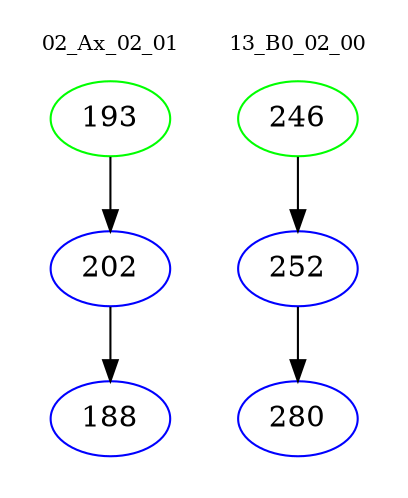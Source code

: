 digraph{
subgraph cluster_0 {
color = white
label = "02_Ax_02_01";
fontsize=10;
T0_193 [label="193", color="green"]
T0_193 -> T0_202 [color="black"]
T0_202 [label="202", color="blue"]
T0_202 -> T0_188 [color="black"]
T0_188 [label="188", color="blue"]
}
subgraph cluster_1 {
color = white
label = "13_B0_02_00";
fontsize=10;
T1_246 [label="246", color="green"]
T1_246 -> T1_252 [color="black"]
T1_252 [label="252", color="blue"]
T1_252 -> T1_280 [color="black"]
T1_280 [label="280", color="blue"]
}
}
